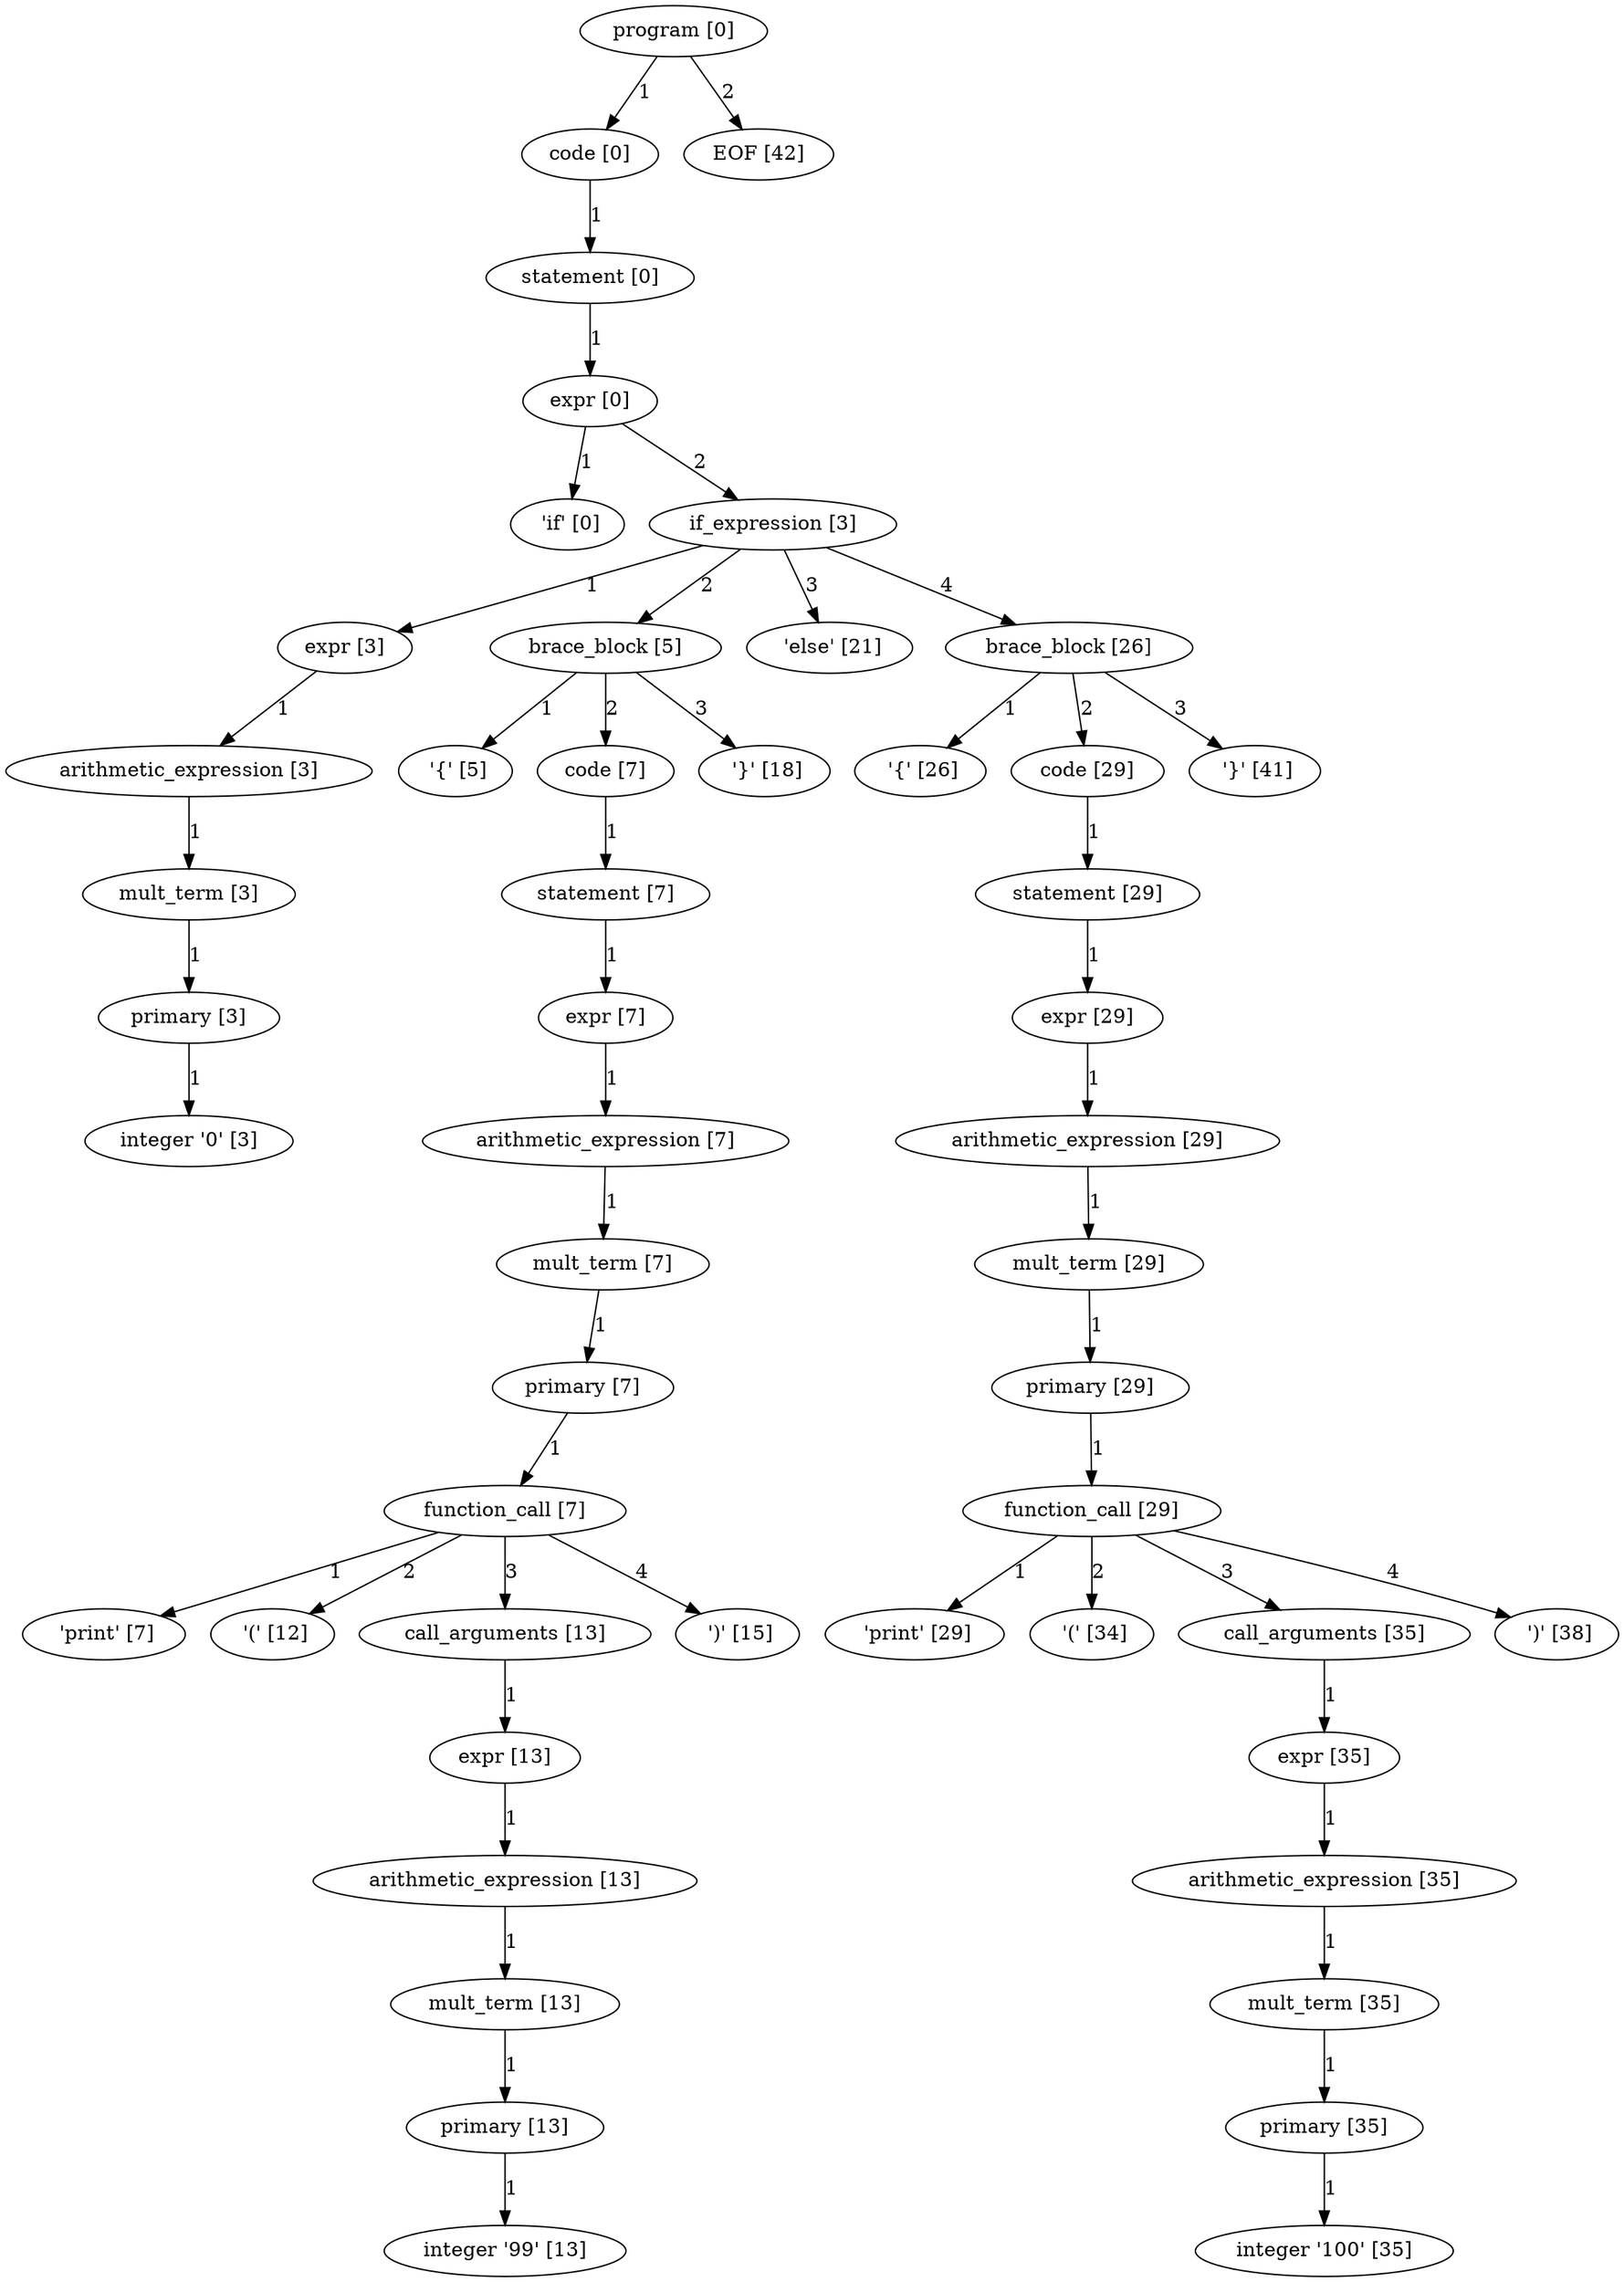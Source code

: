 digraph arpeggio_graph {
4384110272 [label="program [0]"];
4384110272->4384110144 [label="1"]

4384110144 [label="code [0]"];
4384110144->4384552640 [label="1"]

4384552640 [label="statement [0]"];
4384552640->4384552512 [label="1"]

4384552512 [label="expr [0]"];
4384552512->4383972592 [label="1"]

4383972592 [label=" 'if' [0]"];
4384552512->4384552384 [label="2"]

4384552384 [label="if_expression [3]"];
4384552384->4384111040 [label="1"]

4384111040 [label="expr [3]"];
4384111040->4384110912 [label="1"]

4384110912 [label="arithmetic_expression [3]"];
4384110912->4384110784 [label="1"]

4384110784 [label="mult_term [3]"];
4384110784->4384110656 [label="1"]

4384110656 [label="primary [3]"];
4384110656->4384240464 [label="1"]

4384240464 [label="integer '0' [3]"];
4384552384->4384947648 [label="2"]

4384947648 [label="brace_block [5]"];
4384947648->4384240576 [label="1"]

4384240576 [label=" '{' [5]"];
4384947648->4384947520 [label="2"]

4384947520 [label="code [7]"];
4384947520->4384947392 [label="1"]

4384947392 [label="statement [7]"];
4384947392->4384947264 [label="1"]

4384947264 [label="expr [7]"];
4384947264->4384947136 [label="1"]

4384947136 [label="arithmetic_expression [7]"];
4384947136->4384947008 [label="1"]

4384947008 [label="mult_term [7]"];
4384947008->4384946880 [label="1"]

4384946880 [label="primary [7]"];
4384946880->4384946752 [label="1"]

4384946752 [label="function_call [7]"];
4384946752->4384928480 [label="1"]

4384928480 [label=" 'print' [7]"];
4384946752->4384928592 [label="2"]

4384928592 [label=" '(' [12]"];
4384946752->4384946624 [label="3"]

4384946624 [label="call_arguments [13]"];
4384946624->4384946496 [label="1"]

4384946496 [label="expr [13]"];
4384946496->4384946368 [label="1"]

4384946368 [label="arithmetic_expression [13]"];
4384946368->4384946240 [label="1"]

4384946240 [label="mult_term [13]"];
4384946240->4384946112 [label="1"]

4384946112 [label="primary [13]"];
4384946112->4384930384 [label="1"]

4384930384 [label="integer '99' [13]"];
4384946752->4384930496 [label="4"]

4384930496 [label=" ')' [15]"];
4384947648->4384930608 [label="3"]

4384930608 [label=" '}' [18]"];
4384552384->4384930720 [label="3"]

4384930720 [label=" 'else' [21]"];
4384552384->4384552256 [label="4"]

4384552256 [label="brace_block [26]"];
4384552256->4384930832 [label="1"]

4384930832 [label=" '{' [26]"];
4384552256->4384552128 [label="2"]

4384552128 [label="code [29]"];
4384552128->4384552000 [label="1"]

4384552000 [label="statement [29]"];
4384552000->4384551872 [label="1"]

4384551872 [label="expr [29]"];
4384551872->4384551744 [label="1"]

4384551744 [label="arithmetic_expression [29]"];
4384551744->4384551616 [label="1"]

4384551616 [label="mult_term [29]"];
4384551616->4384551488 [label="1"]

4384551488 [label="primary [29]"];
4384551488->4384551360 [label="1"]

4384551360 [label="function_call [29]"];
4384551360->4384880224 [label="1"]

4384880224 [label=" 'print' [29]"];
4384551360->4384880336 [label="2"]

4384880336 [label=" '(' [34]"];
4384551360->4384551232 [label="3"]

4384551232 [label="call_arguments [35]"];
4384551232->4384551104 [label="1"]

4384551104 [label="expr [35]"];
4384551104->4384550976 [label="1"]

4384550976 [label="arithmetic_expression [35]"];
4384550976->4384878400 [label="1"]

4384878400 [label="mult_term [35]"];
4384878400->4384878272 [label="1"]

4384878272 [label="primary [35]"];
4384878272->4384882128 [label="1"]

4384882128 [label="integer '100' [35]"];
4384551360->4384882240 [label="4"]

4384882240 [label=" ')' [38]"];
4384552256->4384882352 [label="3"]

4384882352 [label=" '}' [41]"];
4384110272->4383973264 [label="2"]

4383973264 [label="EOF [42]"];
}